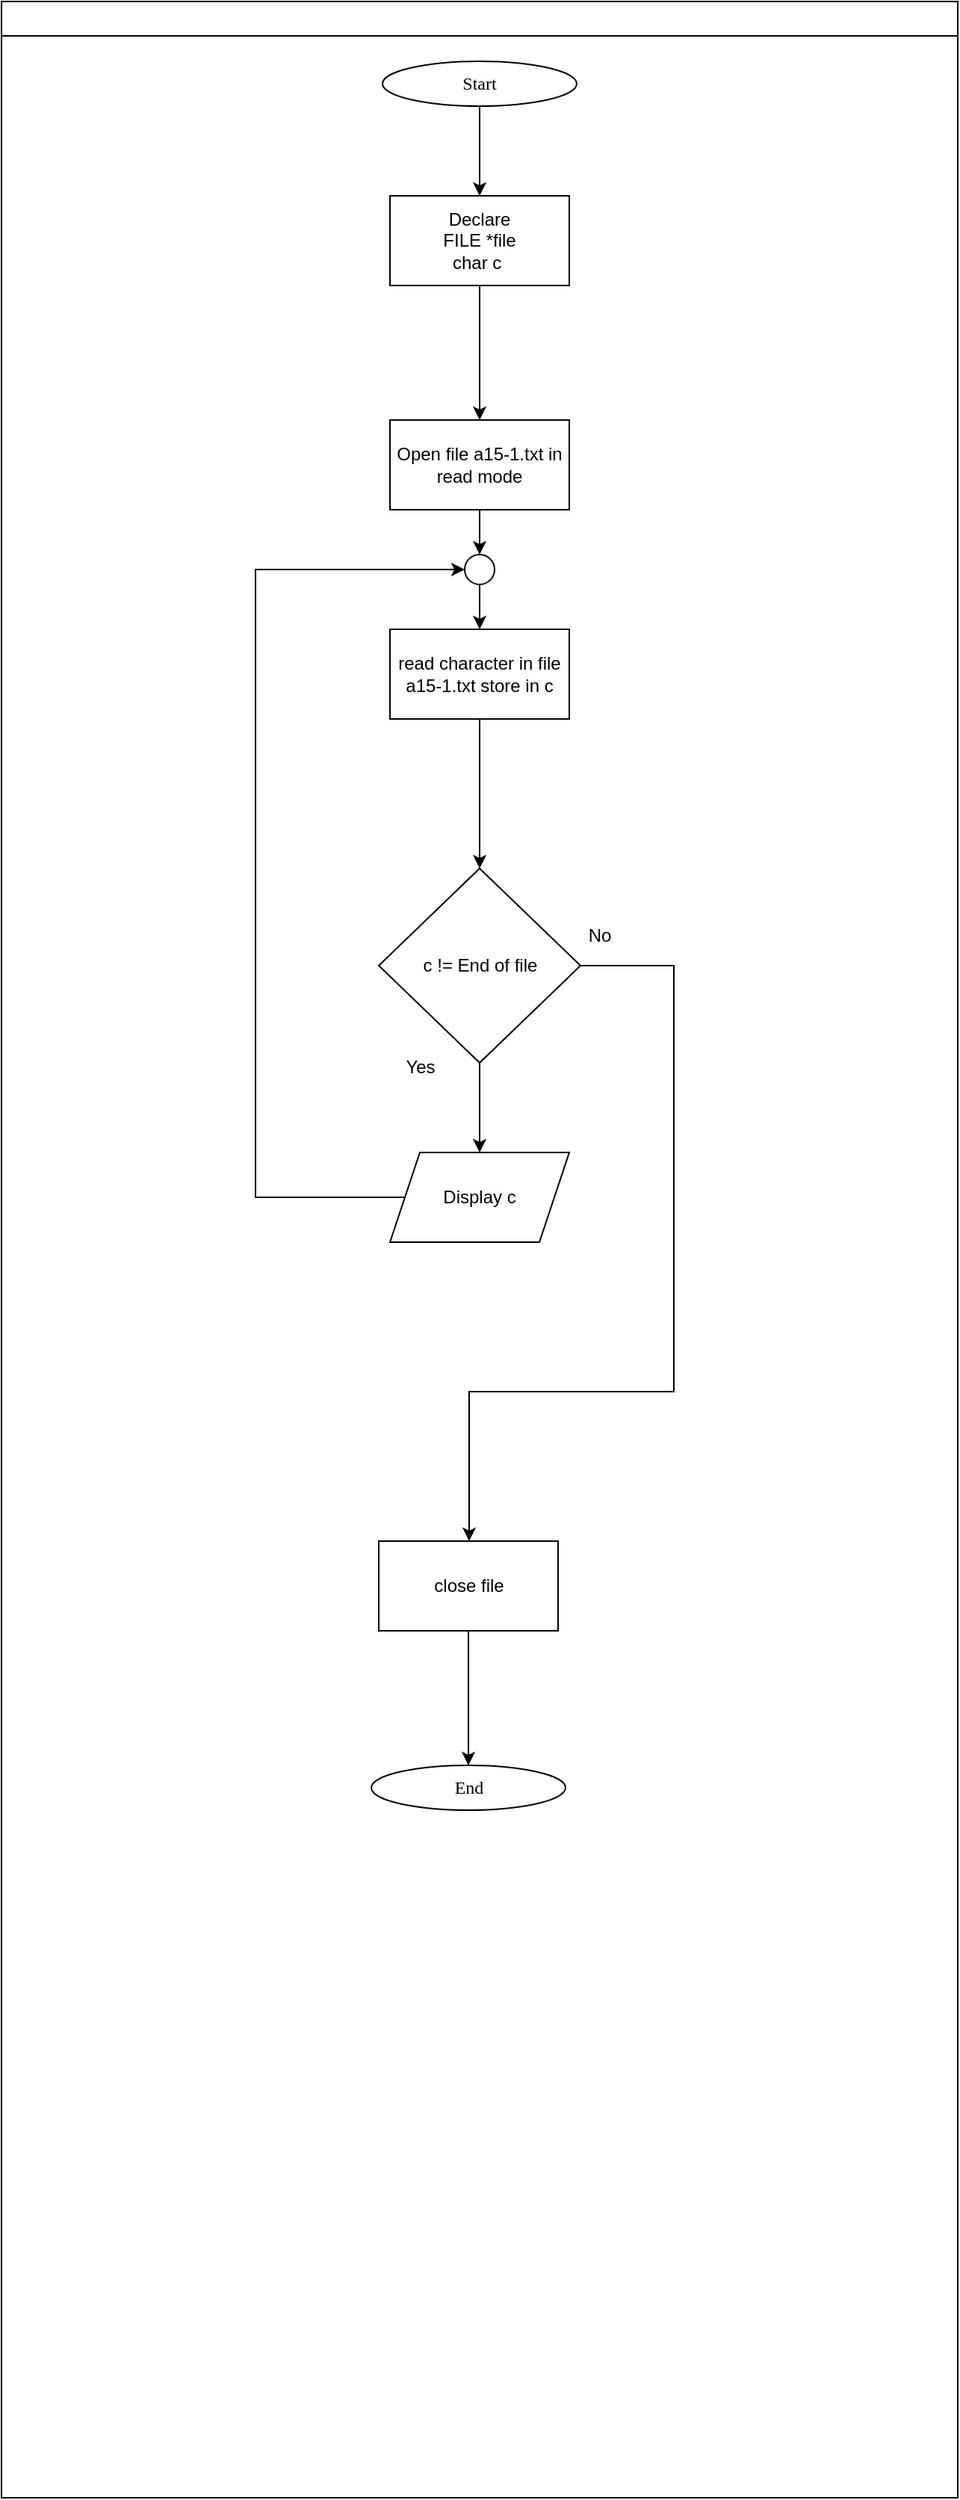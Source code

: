 <mxfile version="25.0.3">
  <diagram id="C5RBs43oDa-KdzZeNtuy" name="Page-1">
    <mxGraphModel dx="1699" dy="477" grid="1" gridSize="10" guides="1" tooltips="1" connect="1" arrows="1" fold="1" page="1" pageScale="1" pageWidth="827" pageHeight="1169" math="0" shadow="0">
      <root>
        <mxCell id="WIyWlLk6GJQsqaUBKTNV-0" />
        <mxCell id="WIyWlLk6GJQsqaUBKTNV-1" parent="WIyWlLk6GJQsqaUBKTNV-0" />
        <mxCell id="mvioNwK95yMqdUQ73LqQ-36" value="" style="swimlane;fontFamily=Sarabun;fontSource=https%3A%2F%2Ffonts.googleapis.com%2Fcss%3Ffamily%3DSarabun;" parent="WIyWlLk6GJQsqaUBKTNV-1" vertex="1">
          <mxGeometry x="-740" y="60" width="640" height="1670" as="geometry" />
        </mxCell>
        <mxCell id="pXdczCPLqUhGzNIIeVMN-3" style="edgeStyle=orthogonalEdgeStyle;rounded=0;orthogonalLoop=1;jettySize=auto;html=1;" parent="mvioNwK95yMqdUQ73LqQ-36" source="mvioNwK95yMqdUQ73LqQ-35" edge="1">
          <mxGeometry relative="1" as="geometry">
            <mxPoint x="320" y="130" as="targetPoint" />
          </mxGeometry>
        </mxCell>
        <mxCell id="mvioNwK95yMqdUQ73LqQ-35" value="&lt;font data-font-src=&quot;https://fonts.googleapis.com/css?family=Sarabun&quot; face=&quot;Sarabun&quot;&gt;Start&lt;/font&gt;" style="ellipse;whiteSpace=wrap;html=1;" parent="mvioNwK95yMqdUQ73LqQ-36" vertex="1">
          <mxGeometry x="255" y="40" width="130" height="30" as="geometry" />
        </mxCell>
        <mxCell id="80OV8Sp7y3rcq8Tu3NWQ-3" style="edgeStyle=orthogonalEdgeStyle;rounded=0;orthogonalLoop=1;jettySize=auto;html=1;" edge="1" parent="mvioNwK95yMqdUQ73LqQ-36" source="80OV8Sp7y3rcq8Tu3NWQ-1">
          <mxGeometry relative="1" as="geometry">
            <mxPoint x="320" y="280" as="targetPoint" />
          </mxGeometry>
        </mxCell>
        <mxCell id="80OV8Sp7y3rcq8Tu3NWQ-1" value="Declare&lt;br&gt;FILE *file&lt;div&gt;char c&amp;nbsp;&lt;/div&gt;" style="rounded=0;whiteSpace=wrap;html=1;" vertex="1" parent="mvioNwK95yMqdUQ73LqQ-36">
          <mxGeometry x="260" y="130" width="120" height="60" as="geometry" />
        </mxCell>
        <mxCell id="80OV8Sp7y3rcq8Tu3NWQ-15" style="edgeStyle=orthogonalEdgeStyle;rounded=0;orthogonalLoop=1;jettySize=auto;html=1;entryX=0.5;entryY=0;entryDx=0;entryDy=0;" edge="1" parent="mvioNwK95yMqdUQ73LqQ-36" source="80OV8Sp7y3rcq8Tu3NWQ-2" target="80OV8Sp7y3rcq8Tu3NWQ-13">
          <mxGeometry relative="1" as="geometry" />
        </mxCell>
        <mxCell id="80OV8Sp7y3rcq8Tu3NWQ-2" value="Open file&amp;nbsp;a15-1.txt in read mode" style="rounded=0;whiteSpace=wrap;html=1;" vertex="1" parent="mvioNwK95yMqdUQ73LqQ-36">
          <mxGeometry x="260" y="280" width="120" height="60" as="geometry" />
        </mxCell>
        <mxCell id="80OV8Sp7y3rcq8Tu3NWQ-10" style="edgeStyle=orthogonalEdgeStyle;rounded=0;orthogonalLoop=1;jettySize=auto;html=1;" edge="1" parent="mvioNwK95yMqdUQ73LqQ-36" source="80OV8Sp7y3rcq8Tu3NWQ-4">
          <mxGeometry relative="1" as="geometry">
            <mxPoint x="320" y="770" as="targetPoint" />
          </mxGeometry>
        </mxCell>
        <mxCell id="80OV8Sp7y3rcq8Tu3NWQ-18" style="edgeStyle=orthogonalEdgeStyle;rounded=0;orthogonalLoop=1;jettySize=auto;html=1;" edge="1" parent="mvioNwK95yMqdUQ73LqQ-36" source="80OV8Sp7y3rcq8Tu3NWQ-4" target="80OV8Sp7y3rcq8Tu3NWQ-17">
          <mxGeometry relative="1" as="geometry">
            <Array as="points">
              <mxPoint x="450" y="645" />
              <mxPoint x="450" y="930" />
              <mxPoint x="313" y="930" />
            </Array>
          </mxGeometry>
        </mxCell>
        <mxCell id="80OV8Sp7y3rcq8Tu3NWQ-4" value="c != End of file" style="rhombus;whiteSpace=wrap;html=1;" vertex="1" parent="mvioNwK95yMqdUQ73LqQ-36">
          <mxGeometry x="252.5" y="580" width="135" height="130" as="geometry" />
        </mxCell>
        <mxCell id="80OV8Sp7y3rcq8Tu3NWQ-9" style="edgeStyle=orthogonalEdgeStyle;rounded=0;orthogonalLoop=1;jettySize=auto;html=1;" edge="1" parent="mvioNwK95yMqdUQ73LqQ-36" source="80OV8Sp7y3rcq8Tu3NWQ-8" target="80OV8Sp7y3rcq8Tu3NWQ-4">
          <mxGeometry relative="1" as="geometry" />
        </mxCell>
        <mxCell id="80OV8Sp7y3rcq8Tu3NWQ-8" value="read character in file a15-1.txt store in c" style="rounded=0;whiteSpace=wrap;html=1;" vertex="1" parent="mvioNwK95yMqdUQ73LqQ-36">
          <mxGeometry x="260" y="420" width="120" height="60" as="geometry" />
        </mxCell>
        <mxCell id="80OV8Sp7y3rcq8Tu3NWQ-14" style="edgeStyle=orthogonalEdgeStyle;rounded=0;orthogonalLoop=1;jettySize=auto;html=1;entryX=0;entryY=0.5;entryDx=0;entryDy=0;" edge="1" parent="mvioNwK95yMqdUQ73LqQ-36" source="80OV8Sp7y3rcq8Tu3NWQ-12" target="80OV8Sp7y3rcq8Tu3NWQ-13">
          <mxGeometry relative="1" as="geometry">
            <Array as="points">
              <mxPoint x="170" y="800" />
              <mxPoint x="170" y="380" />
            </Array>
          </mxGeometry>
        </mxCell>
        <mxCell id="80OV8Sp7y3rcq8Tu3NWQ-12" value="Display c" style="shape=parallelogram;perimeter=parallelogramPerimeter;whiteSpace=wrap;html=1;fixedSize=1;" vertex="1" parent="mvioNwK95yMqdUQ73LqQ-36">
          <mxGeometry x="260" y="770" width="120" height="60" as="geometry" />
        </mxCell>
        <mxCell id="80OV8Sp7y3rcq8Tu3NWQ-16" style="edgeStyle=orthogonalEdgeStyle;rounded=0;orthogonalLoop=1;jettySize=auto;html=1;entryX=0.5;entryY=0;entryDx=0;entryDy=0;" edge="1" parent="mvioNwK95yMqdUQ73LqQ-36" source="80OV8Sp7y3rcq8Tu3NWQ-13" target="80OV8Sp7y3rcq8Tu3NWQ-8">
          <mxGeometry relative="1" as="geometry" />
        </mxCell>
        <mxCell id="80OV8Sp7y3rcq8Tu3NWQ-13" value="" style="ellipse;whiteSpace=wrap;html=1;aspect=fixed;" vertex="1" parent="mvioNwK95yMqdUQ73LqQ-36">
          <mxGeometry x="310" y="370" width="20" height="20" as="geometry" />
        </mxCell>
        <mxCell id="80OV8Sp7y3rcq8Tu3NWQ-19" style="edgeStyle=orthogonalEdgeStyle;rounded=0;orthogonalLoop=1;jettySize=auto;html=1;" edge="1" parent="mvioNwK95yMqdUQ73LqQ-36" source="80OV8Sp7y3rcq8Tu3NWQ-17">
          <mxGeometry relative="1" as="geometry">
            <mxPoint x="312.5" y="1180" as="targetPoint" />
          </mxGeometry>
        </mxCell>
        <mxCell id="80OV8Sp7y3rcq8Tu3NWQ-17" value="close file" style="rounded=0;whiteSpace=wrap;html=1;" vertex="1" parent="mvioNwK95yMqdUQ73LqQ-36">
          <mxGeometry x="252.5" y="1030" width="120" height="60" as="geometry" />
        </mxCell>
        <mxCell id="80OV8Sp7y3rcq8Tu3NWQ-20" value="&lt;font data-font-src=&quot;https://fonts.googleapis.com/css?family=Sarabun&quot; face=&quot;Sarabun&quot;&gt;End&lt;/font&gt;" style="ellipse;whiteSpace=wrap;html=1;" vertex="1" parent="mvioNwK95yMqdUQ73LqQ-36">
          <mxGeometry x="247.5" y="1180" width="130" height="30" as="geometry" />
        </mxCell>
        <mxCell id="80OV8Sp7y3rcq8Tu3NWQ-21" value="Yes" style="text;html=1;align=center;verticalAlign=middle;resizable=0;points=[];autosize=1;strokeColor=none;fillColor=none;" vertex="1" parent="mvioNwK95yMqdUQ73LqQ-36">
          <mxGeometry x="260" y="698" width="40" height="30" as="geometry" />
        </mxCell>
        <mxCell id="80OV8Sp7y3rcq8Tu3NWQ-22" value="No" style="text;html=1;align=center;verticalAlign=middle;resizable=0;points=[];autosize=1;strokeColor=none;fillColor=none;" vertex="1" parent="mvioNwK95yMqdUQ73LqQ-36">
          <mxGeometry x="380" y="610" width="40" height="30" as="geometry" />
        </mxCell>
      </root>
    </mxGraphModel>
  </diagram>
</mxfile>
